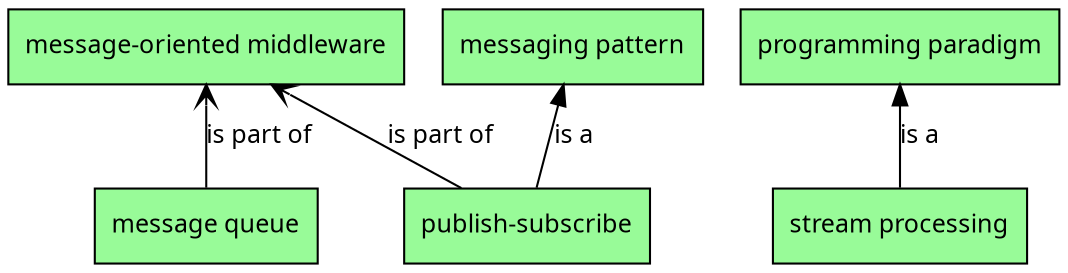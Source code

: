 digraph programming {
	rankdir = BT;
    fontname = "Verdana";
    fontsize = 12;
    node [fontname = "Verdana", fontsize = 12, shape = "record"];
    edge [fontname = "Verdana", fontsize = 12];
		
	message_oriented_middleware [label = "message-oriented middleware", style = "filled", fillcolor = "palegreen"];
	message_queue [label = "message queue", style = "filled", fillcolor = "palegreen"];
	messaging_pattern [label = "messaging pattern", style = "filled", fillcolor = "palegreen"];
	publish_subscribe [label = "publish-subscribe", style = "filled", fillcolor = "palegreen"];
	
	programming_paradigm [label = "programming paradigm", style = "filled", fillcolor = "palegreen"];
	stream_processing [label = "stream processing", style = "filled", fillcolor = "palegreen"];

	/*	
	
	// configuration node
	node [shape = "record", style = "rounded, filled"];
	
	subgraph cluster00 {
		label = "";
		style = filled;
		color = grey90;
	}
	
	// item_name [label = "item_label", style = "filled", fillcolor = "palegreen"];
	// record_name [shape = "record", label = "{{<f0>interface|{<f10>(other implementers)}}|(other methods)}"];
	// record_without_properties [shape = "record", label = "{<f0>label|<f1>value}"];
	// record_with_properties [shape = "record", label = "{<f0>label|<f1>value|{{<f20>property|<f21>value}}}"];
	// interface_minor [shape = "plaintext", label = "Interface_minor"];
	// interface [label = "{<f0>Interface|<f2>+ method() : return_type\l}", style = "rounded, filled", fillcolor = "mediumpurple1"];
	// abstract_class [label = "{<f0>Abstract_Class|<f1>+ field1 : type\l+ field2 : type\l|<f2>&#170; abstract_method() : return_type\l&#537; static_method() : return_type\l+ method() : return_type\l}", style = "rounded, filled, dashed", fillcolor = "springgreen"];
	// class [label = "{<f0>Class|<f1>+ field1 : type\l+ field2 : type\l&#10765; final_field : type\l&#537; static_field : type\l|<f2>+ method() : return_type\l&#537; static_method() : return_type\l&#186; overriden_method() : return_type\l}", style = "rounded, filled", fillcolor = "springgreen"];	
	// bean_record [label = "{<f0>beanId|<f1>beanClass|{{<f20>property1|<f21>property2}}}"];
	*/
	
	publish_subscribe -> messaging_pattern [label = "is a"];
	publish_subscribe -> message_oriented_middleware [arrowhead = "vee", label = "is part of"];
	message_queue -> message_oriented_middleware [arrowhead = "vee", label = "is part of"];
	
	stream_processing -> programming_paradigm [label = "is a"];
}

